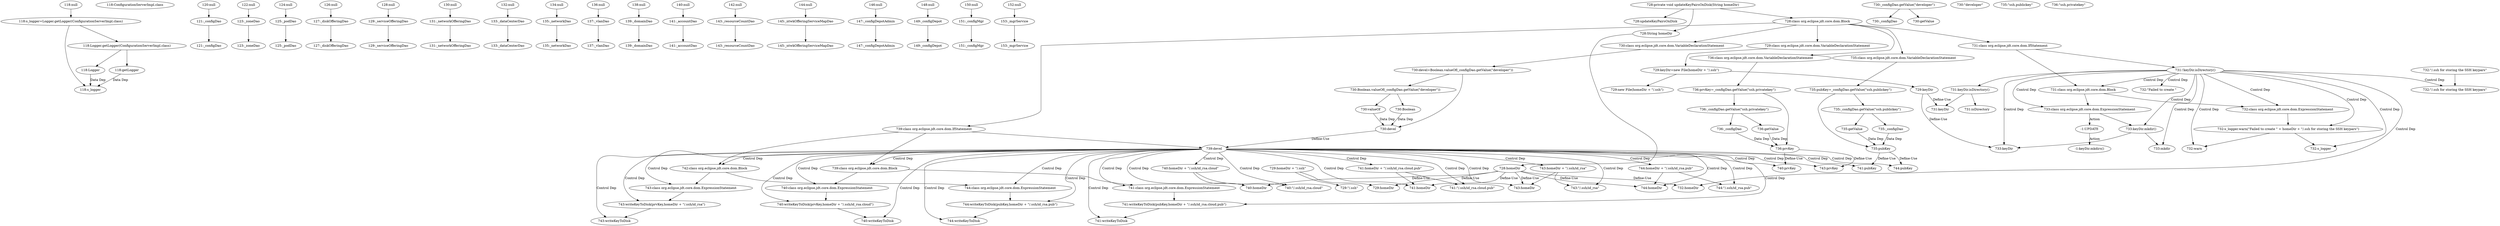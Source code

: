 digraph "ConfigurationServerImpl.updateKeyPairsOnDisk#?,String" {
1 [label="118:s_logger" shape=ellipse]
2 [label="118:Logger" shape=ellipse]
3 [label="118:getLogger" shape=ellipse]
4 [label="118:ConfigurationServerImpl.class" shape=ellipse]
5 [label="118:Logger.getLogger(ConfigurationServerImpl.class)" shape=ellipse]
6 [label="118:s_logger=Logger.getLogger(ConfigurationServerImpl.class)" shape=ellipse]
7 [label="118:null" shape=ellipse]
8 [label="121:_configDao" shape=ellipse]
9 [label="121:_configDao" shape=ellipse]
10 [label="120:null" shape=ellipse]
11 [label="123:_zoneDao" shape=ellipse]
12 [label="123:_zoneDao" shape=ellipse]
13 [label="122:null" shape=ellipse]
14 [label="125:_podDao" shape=ellipse]
15 [label="125:_podDao" shape=ellipse]
16 [label="124:null" shape=ellipse]
17 [label="127:_diskOfferingDao" shape=ellipse]
18 [label="127:_diskOfferingDao" shape=ellipse]
19 [label="126:null" shape=ellipse]
20 [label="129:_serviceOfferingDao" shape=ellipse]
21 [label="129:_serviceOfferingDao" shape=ellipse]
22 [label="128:null" shape=ellipse]
23 [label="131:_networkOfferingDao" shape=ellipse]
24 [label="131:_networkOfferingDao" shape=ellipse]
25 [label="130:null" shape=ellipse]
26 [label="133:_dataCenterDao" shape=ellipse]
27 [label="133:_dataCenterDao" shape=ellipse]
28 [label="132:null" shape=ellipse]
29 [label="135:_networkDao" shape=ellipse]
30 [label="135:_networkDao" shape=ellipse]
31 [label="134:null" shape=ellipse]
32 [label="137:_vlanDao" shape=ellipse]
33 [label="137:_vlanDao" shape=ellipse]
34 [label="136:null" shape=ellipse]
35 [label="139:_domainDao" shape=ellipse]
36 [label="139:_domainDao" shape=ellipse]
37 [label="138:null" shape=ellipse]
38 [label="141:_accountDao" shape=ellipse]
39 [label="141:_accountDao" shape=ellipse]
40 [label="140:null" shape=ellipse]
41 [label="143:_resourceCountDao" shape=ellipse]
42 [label="143:_resourceCountDao" shape=ellipse]
43 [label="142:null" shape=ellipse]
44 [label="145:_ntwkOfferingServiceMapDao" shape=ellipse]
45 [label="145:_ntwkOfferingServiceMapDao" shape=ellipse]
46 [label="144:null" shape=ellipse]
47 [label="147:_configDepotAdmin" shape=ellipse]
48 [label="147:_configDepotAdmin" shape=ellipse]
49 [label="146:null" shape=ellipse]
50 [label="149:_configDepot" shape=ellipse]
51 [label="149:_configDepot" shape=ellipse]
52 [label="148:null" shape=ellipse]
53 [label="151:_configMgr" shape=ellipse]
54 [label="151:_configMgr" shape=ellipse]
55 [label="150:null" shape=ellipse]
56 [label="153:_mgrService" shape=ellipse]
57 [label="153:_mgrService" shape=ellipse]
58 [label="152:null" shape=ellipse]
59 [label="728:updateKeyPairsOnDisk" shape=ellipse]
60 [label="728:homeDir" shape=ellipse]
61 [label="728:String homeDir" shape=ellipse]
62 [label="729:keyDir" shape=ellipse]
63 [label="729:homeDir" shape=ellipse]
64 [label="729:\"/.ssh\"" shape=ellipse]
65 [label="729:homeDir + \"/.ssh\"" shape=ellipse]
66 [label="729:new File(homeDir + \"/.ssh\")" shape=ellipse]
67 [label="729:keyDir=new File(homeDir + \"/.ssh\")" shape=ellipse]
68 [label="729:class org.eclipse.jdt.core.dom.VariableDeclarationStatement" shape=ellipse]
69 [label="730:devel" shape=ellipse]
70 [label="730:Boolean" shape=ellipse]
71 [label="730:valueOf" shape=ellipse]
72 [label="730:_configDao" shape=ellipse]
73 [label="730:getValue" shape=ellipse]
74 [label="730:\"developer\"" shape=ellipse]
75 [label="730:_configDao.getValue(\"developer\")" shape=ellipse]
76 [label="730:Boolean.valueOf(_configDao.getValue(\"developer\"))" shape=ellipse]
77 [label="730:devel=Boolean.valueOf(_configDao.getValue(\"developer\"))" shape=ellipse]
78 [label="730:class org.eclipse.jdt.core.dom.VariableDeclarationStatement" shape=ellipse]
79 [label="731:keyDir" shape=ellipse]
80 [label="731:isDirectory" shape=ellipse]
81 [label="731:keyDir.isDirectory()" shape=ellipse]
82 [label="731:!keyDir.isDirectory()" shape=ellipse]
83 [label="732:s_logger" shape=ellipse]
84 [label="732:warn" shape=ellipse]
85 [label="732:\"Failed to create \"" shape=ellipse]
86 [label="732:homeDir" shape=ellipse]
87 [label="732:\"/.ssh for storing the SSH keypars\"" shape=ellipse]
88 [label="732:\"/.ssh for storing the SSH keypars\"" shape=ellipse]
89 [label="732:s_logger.warn(\"Failed to create \" + homeDir + \"/.ssh for storing the SSH keypars\")" shape=ellipse]
90 [label="732:class org.eclipse.jdt.core.dom.ExpressionStatement" shape=ellipse]
91 [label="733:keyDir" shape=ellipse]
92 [label="733:mkdir" shape=ellipse]
93 [label="733:keyDir.mkdir()" shape=ellipse]
94 [label="733:class org.eclipse.jdt.core.dom.ExpressionStatement" shape=ellipse]
95 [label="731:class org.eclipse.jdt.core.dom.Block" shape=ellipse]
96 [label="731:class org.eclipse.jdt.core.dom.IfStatement" shape=ellipse]
97 [label="735:pubKey" shape=ellipse]
98 [label="735:_configDao" shape=ellipse]
99 [label="735:getValue" shape=ellipse]
100 [label="735:\"ssh.publickey\"" shape=ellipse]
101 [label="735:_configDao.getValue(\"ssh.publickey\")" shape=ellipse]
102 [label="735:pubKey=_configDao.getValue(\"ssh.publickey\")" shape=ellipse]
103 [label="735:class org.eclipse.jdt.core.dom.VariableDeclarationStatement" shape=ellipse]
104 [label="736:prvKey" shape=ellipse]
105 [label="736:_configDao" shape=ellipse]
106 [label="736:getValue" shape=ellipse]
107 [label="736:\"ssh.privatekey\"" shape=ellipse]
108 [label="736:_configDao.getValue(\"ssh.privatekey\")" shape=ellipse]
109 [label="736:prvKey=_configDao.getValue(\"ssh.privatekey\")" shape=ellipse]
110 [label="736:class org.eclipse.jdt.core.dom.VariableDeclarationStatement" shape=ellipse]
111 [label="739:devel" shape=ellipse]
112 [label="740:writeKeyToDisk" shape=ellipse]
113 [label="740:prvKey" shape=ellipse]
114 [label="740:homeDir" shape=ellipse]
115 [label="740:\"/.ssh/id_rsa.cloud\"" shape=ellipse]
116 [label="740:homeDir + \"/.ssh/id_rsa.cloud\"" shape=ellipse]
117 [label="740:writeKeyToDisk(prvKey,homeDir + \"/.ssh/id_rsa.cloud\")" shape=ellipse]
118 [label="740:class org.eclipse.jdt.core.dom.ExpressionStatement" shape=ellipse]
119 [label="741:writeKeyToDisk" shape=ellipse]
120 [label="741:pubKey" shape=ellipse]
121 [label="741:homeDir" shape=ellipse]
122 [label="741:\"/.ssh/id_rsa.cloud.pub\"" shape=ellipse]
123 [label="741:homeDir + \"/.ssh/id_rsa.cloud.pub\"" shape=ellipse]
124 [label="741:writeKeyToDisk(pubKey,homeDir + \"/.ssh/id_rsa.cloud.pub\")" shape=ellipse]
125 [label="741:class org.eclipse.jdt.core.dom.ExpressionStatement" shape=ellipse]
126 [label="739:class org.eclipse.jdt.core.dom.Block" shape=ellipse]
127 [label="743:writeKeyToDisk" shape=ellipse]
128 [label="743:prvKey" shape=ellipse]
129 [label="743:homeDir" shape=ellipse]
130 [label="743:\"/.ssh/id_rsa\"" shape=ellipse]
131 [label="743:homeDir + \"/.ssh/id_rsa\"" shape=ellipse]
132 [label="743:writeKeyToDisk(prvKey,homeDir + \"/.ssh/id_rsa\")" shape=ellipse]
133 [label="743:class org.eclipse.jdt.core.dom.ExpressionStatement" shape=ellipse]
134 [label="744:writeKeyToDisk" shape=ellipse]
135 [label="744:pubKey" shape=ellipse]
136 [label="744:homeDir" shape=ellipse]
137 [label="744:\"/.ssh/id_rsa.pub\"" shape=ellipse]
138 [label="744:homeDir + \"/.ssh/id_rsa.pub\"" shape=ellipse]
139 [label="744:writeKeyToDisk(pubKey,homeDir + \"/.ssh/id_rsa.pub\")" shape=ellipse]
140 [label="744:class org.eclipse.jdt.core.dom.ExpressionStatement" shape=ellipse]
141 [label="742:class org.eclipse.jdt.core.dom.Block" shape=ellipse]
142 [label="739:class org.eclipse.jdt.core.dom.IfStatement" shape=ellipse]
143 [label="728:class org.eclipse.jdt.core.dom.Block" shape=ellipse]
144 [label="728:private void updateKeyPairsOnDisk(String homeDir)" shape=ellipse]
145 [label="-1:UPDATE" shape=ellipse]
146 [label="-1:keyDir.mkdirs()" shape=ellipse]
2 -> 1 [label="Data Dep"];
3 -> 1 [label="Data Dep"];
5 -> 2 [label=""];
5 -> 3 [label=""];
6 -> 1 [label=""];
6 -> 5 [label=""];
7 -> 6 [label=""];
9 -> 8 [label=""];
10 -> 9 [label=""];
12 -> 11 [label=""];
13 -> 12 [label=""];
15 -> 14 [label=""];
16 -> 15 [label=""];
18 -> 17 [label=""];
19 -> 18 [label=""];
21 -> 20 [label=""];
22 -> 21 [label=""];
24 -> 23 [label=""];
25 -> 24 [label=""];
27 -> 26 [label=""];
28 -> 27 [label=""];
30 -> 29 [label=""];
31 -> 30 [label=""];
33 -> 32 [label=""];
34 -> 33 [label=""];
36 -> 35 [label=""];
37 -> 36 [label=""];
39 -> 38 [label=""];
40 -> 39 [label=""];
42 -> 41 [label=""];
43 -> 42 [label=""];
45 -> 44 [label=""];
46 -> 45 [label=""];
48 -> 47 [label=""];
49 -> 48 [label=""];
51 -> 50 [label=""];
52 -> 51 [label=""];
54 -> 53 [label=""];
55 -> 54 [label=""];
57 -> 56 [label=""];
58 -> 57 [label=""];
60 -> 63 [label="Define-Use"];
60 -> 86 [label="Define-Use"];
60 -> 114 [label="Define-Use"];
60 -> 121 [label="Define-Use"];
60 -> 129 [label="Define-Use"];
60 -> 136 [label="Define-Use"];
61 -> 60 [label=""];
62 -> 79 [label="Define-Use"];
62 -> 91 [label="Define-Use"];
65 -> 63 [label=""];
65 -> 64 [label=""];
67 -> 62 [label=""];
67 -> 66 [label=""];
68 -> 67 [label=""];
69 -> 111 [label="Define-Use"];
70 -> 69 [label="Data Dep"];
71 -> 69 [label="Data Dep"];
75 -> 72 [label=""];
75 -> 73 [label=""];
76 -> 70 [label=""];
76 -> 71 [label=""];
77 -> 69 [label=""];
77 -> 76 [label=""];
78 -> 77 [label=""];
81 -> 79 [label=""];
81 -> 80 [label=""];
82 -> 81 [label=""];
82 -> 95 [label="Control Dep"];
82 -> 90 [label="Control Dep"];
82 -> 89 [label="Control Dep"];
82 -> 83 [label="Control Dep"];
82 -> 84 [label="Control Dep"];
82 -> 85 [label="Control Dep"];
82 -> 86 [label="Control Dep"];
82 -> 87 [label="Control Dep"];
82 -> 94 [label="Control Dep"];
82 -> 93 [label="Control Dep"];
82 -> 91 [label="Control Dep"];
82 -> 92 [label="Control Dep"];
88 -> 87 [label=""];
89 -> 83 [label=""];
89 -> 84 [label=""];
90 -> 89 [label=""];
93 -> 91 [label=""];
93 -> 92 [label=""];
94 -> 93 [label=""];
94 -> 145 [label="Action"];
95 -> 90 [label=""];
95 -> 94 [label=""];
96 -> 82 [label=""];
96 -> 95 [label=""];
97 -> 120 [label="Define-Use"];
97 -> 135 [label="Define-Use"];
98 -> 97 [label="Data Dep"];
99 -> 97 [label="Data Dep"];
101 -> 98 [label=""];
101 -> 99 [label=""];
102 -> 97 [label=""];
102 -> 101 [label=""];
103 -> 102 [label=""];
104 -> 113 [label="Define-Use"];
104 -> 128 [label="Define-Use"];
105 -> 104 [label="Data Dep"];
106 -> 104 [label="Data Dep"];
108 -> 105 [label=""];
108 -> 106 [label=""];
109 -> 104 [label=""];
109 -> 108 [label=""];
110 -> 109 [label=""];
111 -> 126 [label="Control Dep"];
111 -> 118 [label="Control Dep"];
111 -> 117 [label="Control Dep"];
111 -> 112 [label="Control Dep"];
111 -> 113 [label="Control Dep"];
111 -> 116 [label="Control Dep"];
111 -> 114 [label="Control Dep"];
111 -> 115 [label="Control Dep"];
111 -> 125 [label="Control Dep"];
111 -> 124 [label="Control Dep"];
111 -> 119 [label="Control Dep"];
111 -> 120 [label="Control Dep"];
111 -> 123 [label="Control Dep"];
111 -> 121 [label="Control Dep"];
111 -> 122 [label="Control Dep"];
111 -> 141 [label="Control Dep"];
111 -> 133 [label="Control Dep"];
111 -> 132 [label="Control Dep"];
111 -> 127 [label="Control Dep"];
111 -> 128 [label="Control Dep"];
111 -> 131 [label="Control Dep"];
111 -> 129 [label="Control Dep"];
111 -> 130 [label="Control Dep"];
111 -> 140 [label="Control Dep"];
111 -> 139 [label="Control Dep"];
111 -> 134 [label="Control Dep"];
111 -> 135 [label="Control Dep"];
111 -> 138 [label="Control Dep"];
111 -> 136 [label="Control Dep"];
111 -> 137 [label="Control Dep"];
116 -> 114 [label=""];
116 -> 115 [label=""];
117 -> 112 [label=""];
118 -> 117 [label=""];
123 -> 121 [label=""];
123 -> 122 [label=""];
124 -> 119 [label=""];
125 -> 124 [label=""];
126 -> 118 [label=""];
126 -> 125 [label=""];
131 -> 129 [label=""];
131 -> 130 [label=""];
132 -> 127 [label=""];
133 -> 132 [label=""];
138 -> 136 [label=""];
138 -> 137 [label=""];
139 -> 134 [label=""];
140 -> 139 [label=""];
141 -> 133 [label=""];
141 -> 140 [label=""];
142 -> 111 [label=""];
142 -> 126 [label=""];
142 -> 141 [label=""];
143 -> 68 [label=""];
143 -> 78 [label=""];
143 -> 96 [label=""];
143 -> 103 [label=""];
143 -> 110 [label=""];
143 -> 142 [label=""];
144 -> 59 [label=""];
144 -> 61 [label=""];
144 -> 143 [label=""];
145 -> 146 [label="Action"];
}
